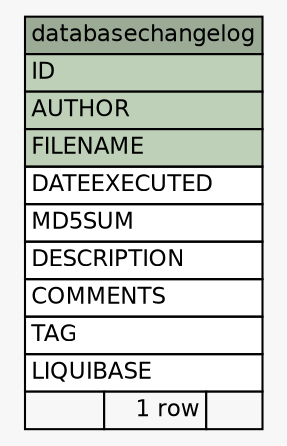 // dot 2.16.1 on Linux 2.6.25.6-27.fc8
digraph "databasechangelog" {
  graph [
    rankdir="RL"
    bgcolor="#f7f7f7"
  ];
  node [
    fontname="Helvetica"
    fontsize="11"
    shape="plaintext"
  ];
  edge [
    arrowsize="0.8"
  ];
  "databasechangelog" [
    label=<
    <TABLE BORDER="0" CELLBORDER="1" CELLSPACING="0" BGCOLOR="#ffffff">
      <TR><TD PORT="databasechangelog.heading" COLSPAN="3" BGCOLOR="#9bab96" ALIGN="CENTER">databasechangelog</TD></TR>
      <TR><TD PORT="ID" COLSPAN="3" BGCOLOR="#bed1b8" ALIGN="LEFT">ID</TD></TR>
      <TR><TD PORT="AUTHOR" COLSPAN="3" BGCOLOR="#bed1b8" ALIGN="LEFT">AUTHOR</TD></TR>
      <TR><TD PORT="FILENAME" COLSPAN="3" BGCOLOR="#bed1b8" ALIGN="LEFT">FILENAME</TD></TR>
      <TR><TD PORT="DATEEXECUTED" COLSPAN="3" ALIGN="LEFT">DATEEXECUTED</TD></TR>
      <TR><TD PORT="MD5SUM" COLSPAN="3" ALIGN="LEFT">MD5SUM</TD></TR>
      <TR><TD PORT="DESCRIPTION" COLSPAN="3" ALIGN="LEFT">DESCRIPTION</TD></TR>
      <TR><TD PORT="COMMENTS" COLSPAN="3" ALIGN="LEFT">COMMENTS</TD></TR>
      <TR><TD PORT="TAG" COLSPAN="3" ALIGN="LEFT">TAG</TD></TR>
      <TR><TD PORT="LIQUIBASE" COLSPAN="3" ALIGN="LEFT">LIQUIBASE</TD></TR>
      <TR><TD ALIGN="LEFT" BGCOLOR="#f7f7f7">  </TD><TD ALIGN="RIGHT" BGCOLOR="#f7f7f7">1 row</TD><TD ALIGN="RIGHT" BGCOLOR="#f7f7f7">  </TD></TR>
    </TABLE>>
    URL="tables/databasechangelog.html#"
    tooltip="databasechangelog"
  ];
}
